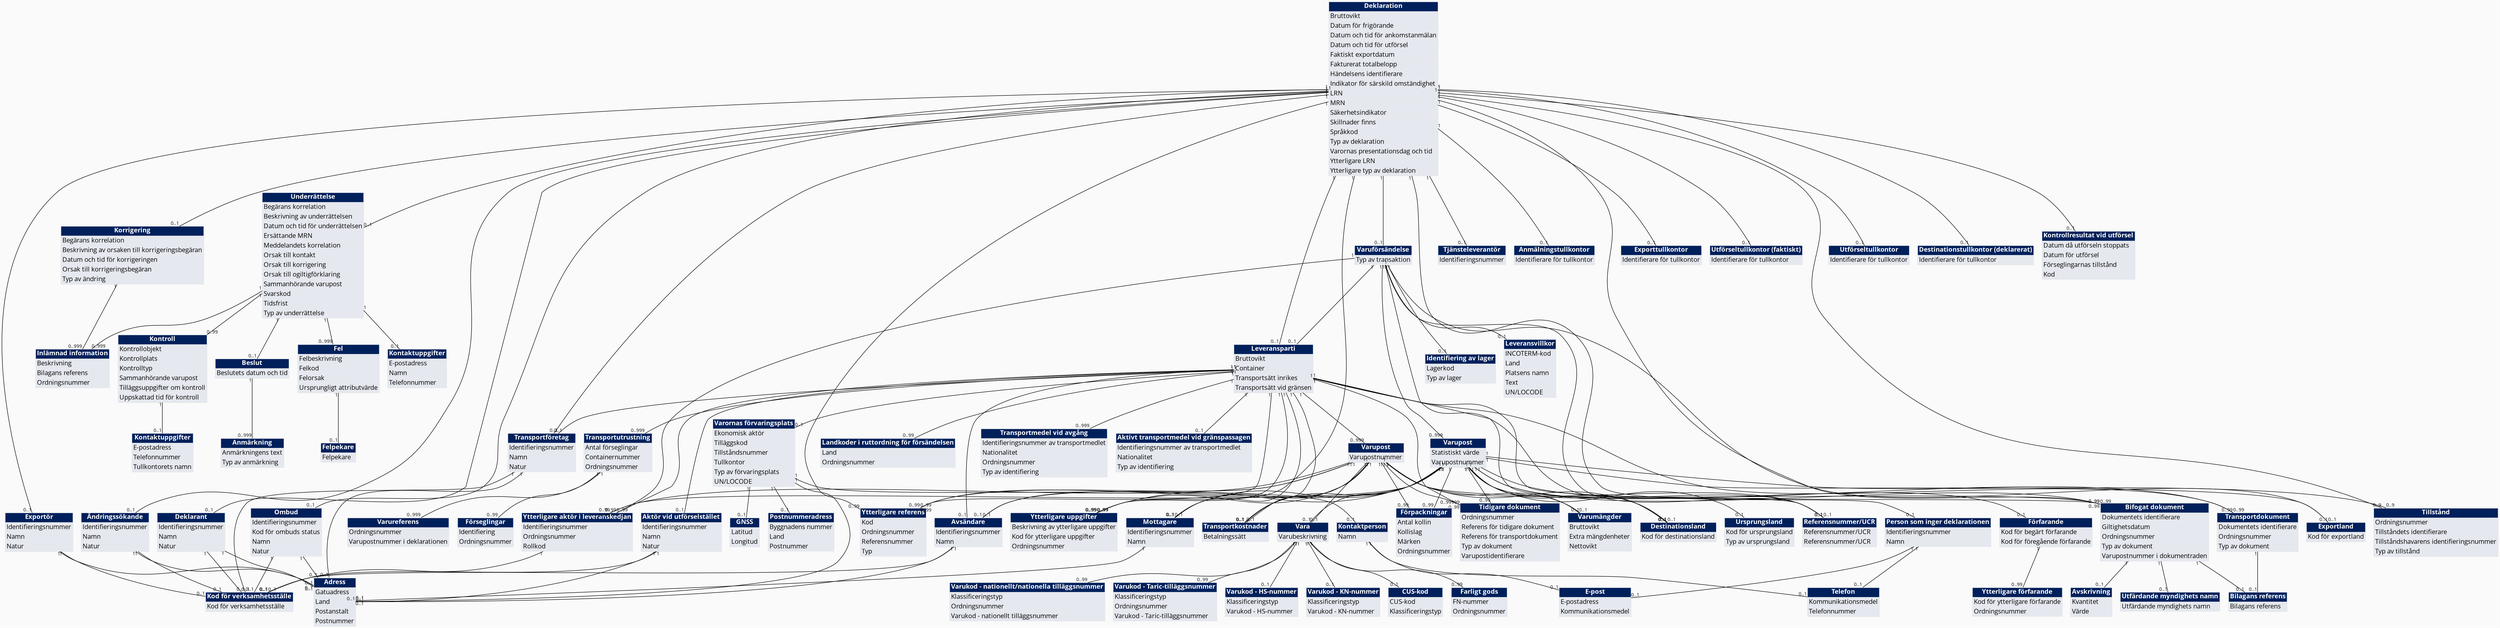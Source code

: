 Graph ClassDiagram {
bgcolor="#fafafa"
node [shape=plain, fontname="Open Sans"]
edge [fontname="Open Sans" width="2"]
"FIg-134" -- "FIg-029" [headlabel="0..1" taillabel="1" fontsize=10]
"FIg-014" -- "FIg-012" [headlabel="0..999" taillabel="1" fontsize=10]
"FIg-038" -- "FIg-083" [headlabel="0..1" taillabel="1" fontsize=10]
"FIg-038" -- "FIg-029" [headlabel="0..1" taillabel="1" fontsize=10]
"FIg-048" -- "FIg-083" [headlabel="0..1" taillabel="1" fontsize=10]
"FIg-048" -- "FIg-029" [headlabel="0..1" taillabel="1" fontsize=10]
"FIg-045" -- "FIg-087" [headlabel="0..1" taillabel="1" fontsize=10]
"FIg-045" -- "FIg-051" [headlabel="0..99" taillabel="1" fontsize=10]
"FIg-045" -- "FIg-088" [headlabel="0..99" taillabel="1" fontsize=10]
"FIg-045" -- "FIg-086" [headlabel="0..99" taillabel="1" fontsize=10]
"FIg-045" -- "FIg-081" [headlabel="0..1" taillabel="1" fontsize=10]
"FIg-045" -- "FIg-047" [headlabel="0..1" taillabel="1" fontsize=10]
"FIg-055" -- "FIg-083" [headlabel="0..1" taillabel="1" fontsize=10]
"FIg-075" -- "FIg-068" [headlabel="0..99" taillabel="1" fontsize=10]
"FIg-075" -- "FIg-111" [headlabel="0..99" taillabel="1" fontsize=10]
"FIg-075" -- "FIg-044" [headlabel="0..999" taillabel="1" fontsize=10]
"FIg-075" -- "FIg-049" [headlabel="0..999" taillabel="1" fontsize=10]
"FIg-075" -- "FIg-102" [headlabel="0..99" taillabel="1" fontsize=10]
"FIg-075" -- "FIg-136" [headlabel="0..99" taillabel="1" fontsize=10]
"FIg-075" -- "FIg-127" [headlabel="0..1" taillabel="1" fontsize=10]
"FIg-075" -- "FIg-055" [headlabel="0..1" taillabel="1" fontsize=10]
"FIg-075" -- "FIg-128" [headlabel="0..1" taillabel="1" fontsize=10]
"FIg-075" -- "FIg-095" [headlabel="0..1" taillabel="1" fontsize=10]
"FIg-075" -- "FIg-135" [headlabel="0..99999" taillabel="1" fontsize=10]
"FIg-075" -- "FIg-126" [headlabel="0..1" taillabel="1" fontsize=10]
"FIg-075" -- "FIg-048" [headlabel="0..1" taillabel="1" fontsize=10]
"FIg-075" -- "FIg-090" [headlabel="0..999" taillabel="1" fontsize=10]
"FIg-075" -- "FIg-134" [headlabel="0..99" taillabel="1" fontsize=10]
"FIg-075" -- "FIg-085" [headlabel="0..1" taillabel="1" fontsize=10]
"FIg-075" -- "FIg-129" [headlabel="0..1" taillabel="1" fontsize=10]
"FIg-075" -- "FIg-122" [headlabel="0..99" taillabel="1" fontsize=10]
"FIg-129" -- "FIg-083" [headlabel="0..1" taillabel="1" fontsize=10]
"FIg-129" -- "FIg-029" [headlabel="0..1" taillabel="1" fontsize=10]
"FIg-072" -- "FIg-043" [headlabel="0..1" taillabel="1" fontsize=10]
"FIg-072" -- "FIg-105" [headlabel="0..1" taillabel="1" fontsize=10]
"FIg-019" -- "FIg-016" [headlabel="0..1" taillabel="1" fontsize=10]
"FIg-015" -- "FIg-011" [headlabel="0..999" taillabel="1" fontsize=10]
"FIg-036" -- "FIg-083" [headlabel="0..1" taillabel="1" fontsize=10]
"FIg-036" -- "FIg-029" [headlabel="0..1" taillabel="1" fontsize=10]
"FIg-001" -- "FIg-119" [headlabel="0..1" taillabel="1" fontsize=10]
"FIg-001" -- "FIg-079" [headlabel="0..1" taillabel="1" fontsize=10]
"FIg-001" -- "FIg-116" [headlabel="0..1" taillabel="1" fontsize=10]
"FIg-001" -- "FIg-031" [headlabel="0..1" taillabel="1" fontsize=10]
"FIg-001" -- "FIg-026" [headlabel="0..1" taillabel="1" fontsize=10]
"FIg-001" -- "FIg-038" [headlabel="0..1" taillabel="1" fontsize=10]
"FIg-001" -- "FIg-075" [headlabel="0..1" taillabel="1" fontsize=10]
"FIg-001" -- "FIg-115" [headlabel="0..1" taillabel="1" fontsize=10]
"FIg-001" -- "FIg-033" [headlabel="0..1" taillabel="1" fontsize=10]
"FIg-001" -- "FIg-139" [headlabel="0..1" taillabel="1" fontsize=10]
"FIg-001" -- "FIg-111" [headlabel="0..99" taillabel="1" fontsize=10]
"FIg-001" -- "FIg-014" [headlabel="0..1" taillabel="1" fontsize=10]
"FIg-001" -- "FIg-032" [headlabel="0..9" taillabel="1" fontsize=10]
"FIg-001" -- "FIg-138" [headlabel="0..1" taillabel="1" fontsize=10]
"FIg-001" -- "FIg-048" [headlabel="0..1" taillabel="1" fontsize=10]
"FIg-001" -- "FIg-106" [headlabel="0..1" taillabel="1" fontsize=10]
"FIg-001" -- "FIg-036" [headlabel="0..1" taillabel="1" fontsize=10]
"FIg-001" -- "FIg-136" [headlabel="0..99" taillabel="1" fontsize=10]
"FIg-001" -- "FIg-028" [headlabel="0..1" taillabel="1" fontsize=10]
"FIg-001" -- "FIg-041" [headlabel="0..1" taillabel="1" fontsize=10]
"FIg-001" -- "FIg-102" [headlabel="0..99" taillabel="1" fontsize=10]
"FIg-017" -- "FIg-023" [headlabel="0..1" taillabel="1" fontsize=10]
"FIg-033" -- "FIg-083" [headlabel="0..1" taillabel="1" fontsize=10]
"FIg-033" -- "FIg-029" [headlabel="0..1" taillabel="1" fontsize=10]
"FIg-078" -- "FIg-052" [headlabel="0..99" taillabel="1" fontsize=10]
"FIg-090" -- "FIg-129" [headlabel="0..1" taillabel="1" fontsize=10]
"FIg-078" -- "FIg-100" [headlabel="0..1" taillabel="1" fontsize=10]
"FIg-090" -- "FIg-135" [headlabel="0..99" taillabel="1" fontsize=10]
"FIg-078" -- "FIg-045" [headlabel="0..1" taillabel="1" fontsize=10]
"FIg-078" -- "FIg-122" [headlabel="0..99" taillabel="1" fontsize=10]
"FIg-090" -- "FIg-052" [headlabel="0..99" taillabel="1" fontsize=10]
"FIg-078" -- "FIg-046" [headlabel="0..1" taillabel="1" fontsize=10]
"FIg-078" -- "FIg-136" [headlabel="0..99" taillabel="1" fontsize=10]
"FIg-090" -- "FIg-126" [headlabel="0..1" taillabel="1" fontsize=10]
"FIg-078" -- "FIg-095" [headlabel="0..1" taillabel="1" fontsize=10]
"FIg-078" -- "FIg-032" [headlabel="0..9" taillabel="1" fontsize=10]
"FIg-078" -- "FIg-135" [headlabel="0..99" taillabel="1" fontsize=10]
"FIg-090" -- "FIg-111" [headlabel="0..99" taillabel="1" fontsize=10]
"FIg-078" -- "FIg-092" [headlabel="0..1" taillabel="1" fontsize=10]
"FIg-090" -- "FIg-134" [headlabel="0..99" taillabel="1" fontsize=10]
"FIg-078" -- "FIg-113" [headlabel="0..1" taillabel="1" fontsize=10]
"FIg-090" -- "FIg-045" [headlabel="0..1" taillabel="1" fontsize=10]
"FIg-078" -- "FIg-134" [headlabel="0..99" taillabel="1" fontsize=10]
"FIg-090" -- "FIg-102" [headlabel="0..99" taillabel="1" fontsize=10]
"FIg-090" -- "FIg-092" [headlabel="0..1" taillabel="1" fontsize=10]
"FIg-078" -- "FIg-089" [headlabel="0..1" taillabel="1" fontsize=10]
"FIg-078" -- "FIg-111" [headlabel="0..99" taillabel="1" fontsize=10]
"FIg-078" -- "FIg-129" [headlabel="0..1" taillabel="1" fontsize=10]
"FIg-090" -- "FIg-095" [headlabel="0..1" taillabel="1" fontsize=10]
"FIg-078" -- "FIg-055" [headlabel="0..1" taillabel="1" fontsize=10]
"FIg-078" -- "FIg-102" [headlabel="0..99" taillabel="1" fontsize=10]
"FIg-090" -- "FIg-136" [headlabel="0..99" taillabel="1" fontsize=10]
"FIg-078" -- "FIg-126" [headlabel="0..1" taillabel="1" fontsize=10]
"FIg-090" -- "FIg-055" [headlabel="0..1" taillabel="1" fontsize=10]
"FIg-090" -- "FIg-089" [headlabel="0..1" taillabel="1" fontsize=10]
"FIg-119" -- "FIg-134" [headlabel="0..99" taillabel="1" fontsize=10]
"FIg-119" -- "FIg-132" [headlabel="0..1" taillabel="1" fontsize=10]
"FIg-119" -- "FIg-126" [headlabel="0..1" taillabel="1" fontsize=10]
"FIg-119" -- "FIg-078" [headlabel="0..999" taillabel="1" fontsize=10]
"FIg-119" -- "FIg-092" [headlabel="0..1" taillabel="1" fontsize=10]
"FIg-119" -- "FIg-075" [headlabel="0..1" taillabel="1" fontsize=10]
"FIg-119" -- "FIg-077" [headlabel="0..1" taillabel="1" fontsize=10]
"FIg-119" -- "FIg-046" [headlabel="0..1" taillabel="1" fontsize=10]
"FIg-127" -- "FIg-069" [headlabel="0..1" taillabel="1" fontsize=10]
"FIg-127" -- "FIg-072" [headlabel="0..1" taillabel="1" fontsize=10]
"FIg-127" -- "FIg-083" [headlabel="0..1" taillabel="1" fontsize=10]
"FIg-127" -- "FIg-131" [headlabel="0..1" taillabel="1" fontsize=10]
"FIg-028" -- "FIg-015" [headlabel="0..1" taillabel="1" fontsize=10]
"FIg-028" -- "FIg-012" [headlabel="0..999" taillabel="1" fontsize=10]
"FIg-028" -- "FIg-019" [headlabel="0..99" taillabel="1" fontsize=10]
"FIg-028" -- "FIg-009" [headlabel="0..1" taillabel="1" fontsize=10]
"FIg-028" -- "FIg-017" [headlabel="0..999" taillabel="1" fontsize=10]
"FIg-113" -- "FIg-097" [headlabel="0..99" taillabel="1" fontsize=10]
"FIg-026" -- "FIg-029" [headlabel="0..1" taillabel="1" fontsize=10]
"FIg-026" -- "FIg-083" [headlabel="0..1" taillabel="1" fontsize=10]
"FIg-031" -- "FIg-043" [headlabel="0..1" taillabel="1" fontsize=10]
"FIg-031" -- "FIg-105" [headlabel="0..1" taillabel="1" fontsize=10]
"FIg-136" -- "FIg-108" [headlabel="0..1" taillabel="1" fontsize=10]
"FIg-136" -- "FIg-042" [headlabel="0..1" taillabel="1" fontsize=10]
"FIg-136" -- "FIg-137" [headlabel="0..1" taillabel="1" fontsize=10]
"FIg-128" -- "FIg-083" [headlabel="0..1" taillabel="1" fontsize=10]
"FIg-128" -- "FIg-029" [headlabel="0..1" taillabel="1" fontsize=10]
"FIg-122" -- "FIg-042" [headlabel="0..1" taillabel="1" fontsize=10]
"FIg-044" -- "FIg-070" [headlabel="0..999" taillabel="1" fontsize=10]
"FIg-044" -- "FIg-112" [headlabel="0..99" taillabel="1" fontsize=10]
"FIg-083" [label=<<table border="0" cellspacing="0" cellborder="1" color="#E3E5E9"><tr><td bgcolor="#00205B"><font color="white"><b>Adress</b></font></td></tr><tr><td bgcolor="#e5e8ee" align="left" sides="LR">Gatuadress</td></tr><tr><td bgcolor="#e5e8ee" align="left" sides="LR">Land</td></tr><tr><td bgcolor="#e5e8ee" align="left" sides="LR">Postanstalt</td></tr><tr><td bgcolor="#e5e8ee" align="left" sides="LRB">Postnummer</td></tr></table>>]
"FIg-085" [label=<<table border="0" cellspacing="0" cellborder="1" color="#E3E5E9"><tr><td bgcolor="#00205B"><font color="white"><b>Aktivt transportmedel vid gränspassagen</b></font></td></tr><tr><td bgcolor="#e5e8ee" align="left" sides="LR">Identifieringsnummer av transportmedlet</td></tr><tr><td bgcolor="#e5e8ee" align="left" sides="LR">Nationalitet</td></tr><tr><td bgcolor="#e5e8ee" align="left" sides="LRB">Typ av identifiering</td></tr></table>>]
"FIg-128" [label=<<table border="0" cellspacing="0" cellborder="1" color="#E3E5E9"><tr><td bgcolor="#00205B"><font color="white"><b>Aktör vid utförselstället</b></font></td></tr><tr><td bgcolor="#e5e8ee" align="left" sides="LR">Identifieringsnummer</td></tr><tr><td bgcolor="#e5e8ee" align="left" sides="LR">Namn</td></tr><tr><td bgcolor="#e5e8ee" align="left" sides="LRB">Natur</td></tr></table>>]
"FIg-038" [label=<<table border="0" cellspacing="0" cellborder="1" color="#E3E5E9"><tr><td bgcolor="#00205B"><font color="white"><b>Ändringssökande</b></font></td></tr><tr><td bgcolor="#e5e8ee" align="left" sides="LR">Identifieringsnummer</td></tr><tr><td bgcolor="#e5e8ee" align="left" sides="LR">Namn</td></tr><tr><td bgcolor="#e5e8ee" align="left" sides="LRB">Natur</td></tr></table>>]
"FIg-116" [label=<<table border="0" cellspacing="0" cellborder="1" color="#E3E5E9"><tr><td bgcolor="#00205B"><font color="white"><b>Anmälningstullkontor</b></font></td></tr><tr><td bgcolor="#e5e8ee" align="left" sides="LRB">Identifierare för tullkontor</td></tr></table>>]
"FIg-011" [label=<<table border="0" cellspacing="0" cellborder="1" color="#E3E5E9"><tr><td bgcolor="#00205B"><font color="white"><b>Anmärkning</b></font></td></tr><tr><td bgcolor="#e5e8ee" align="left" sides="LR">Anmärkningens text</td></tr><tr><td bgcolor="#e5e8ee" align="left" sides="LRB">Typ av anmärkning</td></tr></table>>]
"FIg-129" [label=<<table border="0" cellspacing="0" cellborder="1" color="#E3E5E9"><tr><td bgcolor="#00205B"><font color="white"><b>Avsändare</b></font></td></tr><tr><td bgcolor="#e5e8ee" align="left" sides="LR">Identifieringsnummer</td></tr><tr><td bgcolor="#e5e8ee" align="left" sides="LRB">Namn</td></tr></table>>]
"FIg-108" [label=<<table border="0" cellspacing="0" cellborder="1" color="#E3E5E9"><tr><td bgcolor="#00205B"><font color="white"><b>Avskrivning</b></font></td></tr><tr><td bgcolor="#e5e8ee" align="left" sides="LR">Kvantitet</td></tr><tr><td bgcolor="#e5e8ee" align="left" sides="LRB">Värde</td></tr></table>>]
"FIg-015" [label=<<table border="0" cellspacing="0" cellborder="1" color="#E3E5E9"><tr><td bgcolor="#00205B"><font color="white"><b>Beslut</b></font></td></tr><tr><td bgcolor="#e5e8ee" align="left" sides="LRB">Beslutets datum och tid</td></tr></table>>]
"FIg-136" [label=<<table border="0" cellspacing="0" cellborder="1" color="#E3E5E9"><tr><td bgcolor="#00205B"><font color="white"><b>Bifogat dokument</b></font></td></tr><tr><td bgcolor="#e5e8ee" align="left" sides="LR">Dokumentets identifierare</td></tr><tr><td bgcolor="#e5e8ee" align="left" sides="LR">Giltighetsdatum</td></tr><tr><td bgcolor="#e5e8ee" align="left" sides="LR">Ordningsnummer</td></tr><tr><td bgcolor="#e5e8ee" align="left" sides="LR">Typ av dokument</td></tr><tr><td bgcolor="#e5e8ee" align="left" sides="LRB">Varupostnummer i dokumentraden</td></tr></table>>]
"FIg-042" [label=<<table border="0" cellspacing="0" cellborder="1" color="#E3E5E9"><tr><td bgcolor="#00205B"><font color="white"><b>Bilagans referens</b></font></td></tr><tr><td bgcolor="#e5e8ee" align="left" sides="LRB">Bilagans referens</td></tr></table>>]
"FIg-087" [label=<<table border="0" cellspacing="0" cellborder="1" color="#E3E5E9"><tr><td bgcolor="#00205B"><font color="white"><b>CUS-kod</b></font></td></tr><tr><td bgcolor="#e5e8ee" align="left" sides="LR">CUS-kod</td></tr><tr><td bgcolor="#e5e8ee" align="left" sides="LRB">Klassificeringstyp</td></tr></table>>]
"FIg-036" [label=<<table border="0" cellspacing="0" cellborder="1" color="#E3E5E9"><tr><td bgcolor="#00205B"><font color="white"><b>Deklarant</b></font></td></tr><tr><td bgcolor="#e5e8ee" align="left" sides="LR">Identifieringsnummer</td></tr><tr><td bgcolor="#e5e8ee" align="left" sides="LR">Namn</td></tr><tr><td bgcolor="#e5e8ee" align="left" sides="LRB">Natur</td></tr></table>>]
"FIg-001" [label=<<table border="0" cellspacing="0" cellborder="1" color="#E3E5E9"><tr><td bgcolor="#00205B"><font color="white"><b>Deklaration</b></font></td></tr><tr><td bgcolor="#e5e8ee" align="left" sides="LR">Bruttovikt</td></tr><tr><td bgcolor="#e5e8ee" align="left" sides="LR">Datum för frigörande</td></tr><tr><td bgcolor="#e5e8ee" align="left" sides="LR">Datum och tid för ankomstanmälan</td></tr><tr><td bgcolor="#e5e8ee" align="left" sides="LR">Datum och tid för utförsel</td></tr><tr><td bgcolor="#e5e8ee" align="left" sides="LR">Faktiskt exportdatum</td></tr><tr><td bgcolor="#e5e8ee" align="left" sides="LR">Fakturerat totalbelopp</td></tr><tr><td bgcolor="#e5e8ee" align="left" sides="LR">Händelsens identifierare</td></tr><tr><td bgcolor="#e5e8ee" align="left" sides="LR">Indikator för särskild omständighet</td></tr><tr><td bgcolor="#e5e8ee" align="left" sides="LR">LRN</td></tr><tr><td bgcolor="#e5e8ee" align="left" sides="LR">MRN</td></tr><tr><td bgcolor="#e5e8ee" align="left" sides="LR">Säkerhetsindikator</td></tr><tr><td bgcolor="#e5e8ee" align="left" sides="LR">Skillnader finns</td></tr><tr><td bgcolor="#e5e8ee" align="left" sides="LR">Språkkod</td></tr><tr><td bgcolor="#e5e8ee" align="left" sides="LR">Typ av deklaration</td></tr><tr><td bgcolor="#e5e8ee" align="left" sides="LR">Varornas presentationsdag och tid</td></tr><tr><td bgcolor="#e5e8ee" align="left" sides="LR">Ytterligare LRN</td></tr><tr><td bgcolor="#e5e8ee" align="left" sides="LRB">Ytterligare typ av deklaration</td></tr></table>>]
"FIg-092" [label=<<table border="0" cellspacing="0" cellborder="1" color="#E3E5E9"><tr><td bgcolor="#00205B"><font color="white"><b>Destinationsland</b></font></td></tr><tr><td bgcolor="#e5e8ee" align="left" sides="LRB">Kod för destinationsland</td></tr></table>>]
"FIg-106" [label=<<table border="0" cellspacing="0" cellborder="1" color="#E3E5E9"><tr><td bgcolor="#00205B"><font color="white"><b>Destinationstullkontor (deklarerat)</b></font></td></tr><tr><td bgcolor="#e5e8ee" align="left" sides="LRB">Identifierare för tullkontor</td></tr></table>>]
"FIg-105" [label=<<table border="0" cellspacing="0" cellborder="1" color="#E3E5E9"><tr><td bgcolor="#00205B"><font color="white"><b>E-post</b></font></td></tr><tr><td bgcolor="#e5e8ee" align="left" sides="LR">E-postadress</td></tr><tr><td bgcolor="#e5e8ee" align="left" sides="LRB">Kommunikationsmedel</td></tr></table>>]
"FIg-046" [label=<<table border="0" cellspacing="0" cellborder="1" color="#E3E5E9"><tr><td bgcolor="#00205B"><font color="white"><b>Exportland</b></font></td></tr><tr><td bgcolor="#e5e8ee" align="left" sides="LRB">Kod för exportland</td></tr></table>>]
"FIg-033" [label=<<table border="0" cellspacing="0" cellborder="1" color="#E3E5E9"><tr><td bgcolor="#00205B"><font color="white"><b>Exportör</b></font></td></tr><tr><td bgcolor="#e5e8ee" align="left" sides="LR">Identifieringsnummer</td></tr><tr><td bgcolor="#e5e8ee" align="left" sides="LR">Namn</td></tr><tr><td bgcolor="#e5e8ee" align="left" sides="LRB">Natur</td></tr></table>>]
"FIg-115" [label=<<table border="0" cellspacing="0" cellborder="1" color="#E3E5E9"><tr><td bgcolor="#00205B"><font color="white"><b>Exporttullkontor</b></font></td></tr><tr><td bgcolor="#e5e8ee" align="left" sides="LRB">Identifierare för tullkontor</td></tr></table>>]
"FIg-051" [label=<<table border="0" cellspacing="0" cellborder="1" color="#E3E5E9"><tr><td bgcolor="#00205B"><font color="white"><b>Farligt gods</b></font></td></tr><tr><td bgcolor="#e5e8ee" align="left" sides="LR">FN-nummer</td></tr><tr><td bgcolor="#e5e8ee" align="left" sides="LRB">Ordningsnummer</td></tr></table>>]
"FIg-017" [label=<<table border="0" cellspacing="0" cellborder="1" color="#E3E5E9"><tr><td bgcolor="#00205B"><font color="white"><b>Fel</b></font></td></tr><tr><td bgcolor="#e5e8ee" align="left" sides="LR">Felbeskrivning</td></tr><tr><td bgcolor="#e5e8ee" align="left" sides="LR">Felkod</td></tr><tr><td bgcolor="#e5e8ee" align="left" sides="LR">Felorsak</td></tr><tr><td bgcolor="#e5e8ee" align="left" sides="LRB">Ursprungligt attributvärde</td></tr></table>>]
"FIg-023" [label=<<table border="0" cellspacing="0" cellborder="1" color="#E3E5E9"><tr><td bgcolor="#00205B"><font color="white"><b>Felpekare</b></font></td></tr><tr><td bgcolor="#e5e8ee" align="left" sides="LR">Felpekare</td></tr></table>>]
"FIg-113" [label=<<table border="0" cellspacing="0" cellborder="1" color="#E3E5E9"><tr><td bgcolor="#00205B"><font color="white"><b>Förfarande</b></font></td></tr><tr><td bgcolor="#e5e8ee" align="left" sides="LR">Kod för begärt förfarande</td></tr><tr><td bgcolor="#e5e8ee" align="left" sides="LRB">Kod för föregående förfarande</td></tr></table>>]
"FIg-052" [label=<<table border="0" cellspacing="0" cellborder="1" color="#E3E5E9"><tr><td bgcolor="#00205B"><font color="white"><b>Förpackningar</b></font></td></tr><tr><td bgcolor="#e5e8ee" align="left" sides="LR">Antal kollin</td></tr><tr><td bgcolor="#e5e8ee" align="left" sides="LR">Kollislag</td></tr><tr><td bgcolor="#e5e8ee" align="left" sides="LR">Märken</td></tr><tr><td bgcolor="#e5e8ee" align="left" sides="LRB">Ordningsnummer</td></tr></table>>]
"FIg-112" [label=<<table border="0" cellspacing="0" cellborder="1" color="#E3E5E9"><tr><td bgcolor="#00205B"><font color="white"><b>Förseglingar</b></font></td></tr><tr><td bgcolor="#e5e8ee" align="left" sides="LR">Identifiering</td></tr><tr><td bgcolor="#e5e8ee" align="left" sides="LRB">Ordningsnummer</td></tr></table>>]
"FIg-069" [label=<<table border="0" cellspacing="0" cellborder="1" color="#E3E5E9"><tr><td bgcolor="#00205B"><font color="white"><b>GNSS</b></font></td></tr><tr><td bgcolor="#e5e8ee" align="left" sides="LR">Latitud</td></tr><tr><td bgcolor="#e5e8ee" align="left" sides="LRB">Longitud</td></tr></table>>]
"FIg-132" [label=<<table border="0" cellspacing="0" cellborder="1" color="#E3E5E9"><tr><td bgcolor="#00205B"><font color="white"><b>Identifiering av lager</b></font></td></tr><tr><td bgcolor="#e5e8ee" align="left" sides="LR">Lagerkod</td></tr><tr><td bgcolor="#e5e8ee" align="left" sides="LRB">Typ av lager</td></tr></table>>]
"FIg-012" [label=<<table border="0" cellspacing="0" cellborder="1" color="#E3E5E9"><tr><td bgcolor="#00205B"><font color="white"><b>Inlämnad information</b></font></td></tr><tr><td bgcolor="#e5e8ee" align="left" sides="LR">Beskrivning</td></tr><tr><td bgcolor="#e5e8ee" align="left" sides="LR">Bilagans referens</td></tr><tr><td bgcolor="#e5e8ee" align="left" sides="LRB">Ordningsnummer</td></tr></table>>]
"FIg-029" [label=<<table border="0" cellspacing="0" cellborder="1" color="#E3E5E9"><tr><td bgcolor="#00205B"><font color="white"><b>Kod för verksamhetsställe</b></font></td></tr><tr><td bgcolor="#e5e8ee" align="left" sides="LRB">Kod för verksamhetsställe</td></tr></table>>]
"FIg-072" [label=<<table border="0" cellspacing="0" cellborder="1" color="#E3E5E9"><tr><td bgcolor="#00205B"><font color="white"><b>Kontaktperson</b></font></td></tr><tr><td bgcolor="#e5e8ee" align="left" sides="LRB">Namn</td></tr></table>>]
"FIg-009" [label=<<table border="0" cellspacing="0" cellborder="1" color="#E3E5E9"><tr><td bgcolor="#00205B"><font color="white"><b>Kontaktuppgifter</b></font></td></tr><tr><td bgcolor="#e5e8ee" align="left" sides="LR">E-postadress</td></tr><tr><td bgcolor="#e5e8ee" align="left" sides="LR">Namn</td></tr><tr><td bgcolor="#e5e8ee" align="left" sides="LRB">Telefonnummer</td></tr></table>>]
"FIg-016" [label=<<table border="0" cellspacing="0" cellborder="1" color="#E3E5E9"><tr><td bgcolor="#00205B"><font color="white"><b>Kontaktuppgifter</b></font></td></tr><tr><td bgcolor="#e5e8ee" align="left" sides="LR">E-postadress</td></tr><tr><td bgcolor="#e5e8ee" align="left" sides="LR">Telefonnummer</td></tr><tr><td bgcolor="#e5e8ee" align="left" sides="LRB">Tullkontorets namn</td></tr></table>>]
"FIg-019" [label=<<table border="0" cellspacing="0" cellborder="1" color="#E3E5E9"><tr><td bgcolor="#00205B"><font color="white"><b>Kontroll</b></font></td></tr><tr><td bgcolor="#e5e8ee" align="left" sides="LR">Kontrollobjekt</td></tr><tr><td bgcolor="#e5e8ee" align="left" sides="LR">Kontrollplats</td></tr><tr><td bgcolor="#e5e8ee" align="left" sides="LR">Kontrolltyp</td></tr><tr><td bgcolor="#e5e8ee" align="left" sides="LR">Sammanhörande varupost</td></tr><tr><td bgcolor="#e5e8ee" align="left" sides="LR">Tilläggsuppgifter om kontroll</td></tr><tr><td bgcolor="#e5e8ee" align="left" sides="LRB">Uppskattad tid för kontroll</td></tr></table>>]
"FIg-041" [label=<<table border="0" cellspacing="0" cellborder="1" color="#E3E5E9"><tr><td bgcolor="#00205B"><font color="white"><b>Kontrollresultat vid utförsel</b></font></td></tr><tr><td bgcolor="#e5e8ee" align="left" sides="LR">Datum då utförseln stoppats</td></tr><tr><td bgcolor="#e5e8ee" align="left" sides="LR">Datum för utförsel</td></tr><tr><td bgcolor="#e5e8ee" align="left" sides="LR">Förseglingarnas tillstånd</td></tr><tr><td bgcolor="#e5e8ee" align="left" sides="LR">Kod</td></tr></table>>]
"FIg-014" [label=<<table border="0" cellspacing="0" cellborder="1" color="#E3E5E9"><tr><td bgcolor="#00205B"><font color="white"><b>Korrigering</b></font></td></tr><tr><td bgcolor="#e5e8ee" align="left" sides="LR">Begärans korrelation</td></tr><tr><td bgcolor="#e5e8ee" align="left" sides="LR">Beskrivning av orsaken till korrigeringsbegäran</td></tr><tr><td bgcolor="#e5e8ee" align="left" sides="LR">Datum och tid för korrigeringen</td></tr><tr><td bgcolor="#e5e8ee" align="left" sides="LR">Orsak till korrigeringsbegäran</td></tr><tr><td bgcolor="#e5e8ee" align="left" sides="LRB">Typ av ändring</td></tr></table>>]
"FIg-068" [label=<<table border="0" cellspacing="0" cellborder="1" color="#E3E5E9"><tr><td bgcolor="#00205B"><font color="white"><b>Landkoder i ruttordning för försändelsen</b></font></td></tr><tr><td bgcolor="#e5e8ee" align="left" sides="LR">Land</td></tr><tr><td bgcolor="#e5e8ee" align="left" sides="LRB">Ordningsnummer</td></tr></table>>]
"FIg-075" [label=<<table border="0" cellspacing="0" cellborder="1" color="#E3E5E9"><tr><td bgcolor="#00205B"><font color="white"><b>Leveransparti</b></font></td></tr><tr><td bgcolor="#e5e8ee" align="left" sides="LR">Bruttovikt</td></tr><tr><td bgcolor="#e5e8ee" align="left" sides="LR">Container</td></tr><tr><td bgcolor="#e5e8ee" align="left" sides="LR">Transportsätt inrikes</td></tr><tr><td bgcolor="#e5e8ee" align="left" sides="LRB">Transportsätt vid gränsen</td></tr></table>>]
"FIg-077" [label=<<table border="0" cellspacing="0" cellborder="1" color="#E3E5E9"><tr><td bgcolor="#00205B"><font color="white"><b>Leveransvillkor</b></font></td></tr><tr><td bgcolor="#e5e8ee" align="left" sides="LR">INCOTERM-kod</td></tr><tr><td bgcolor="#e5e8ee" align="left" sides="LR">Land</td></tr><tr><td bgcolor="#e5e8ee" align="left" sides="LR">Platsens namn</td></tr><tr><td bgcolor="#e5e8ee" align="left" sides="LR">Text</td></tr><tr><td bgcolor="#e5e8ee" align="left" sides="LRB">UN/LOCODE</td></tr></table>>]
"FIg-055" [label=<<table border="0" cellspacing="0" cellborder="1" color="#E3E5E9"><tr><td bgcolor="#00205B"><font color="white"><b>Mottagare</b></font></td></tr><tr><td bgcolor="#e5e8ee" align="left" sides="LR">Identifieringsnummer</td></tr><tr><td bgcolor="#e5e8ee" align="left" sides="LRB">Namn</td></tr></table>>]
"FIg-026" [label=<<table border="0" cellspacing="0" cellborder="1" color="#E3E5E9"><tr><td bgcolor="#00205B"><font color="white"><b>Ombud</b></font></td></tr><tr><td bgcolor="#e5e8ee" align="left" sides="LR">Identifieringsnummer</td></tr><tr><td bgcolor="#e5e8ee" align="left" sides="LR">Kod för ombuds status</td></tr><tr><td bgcolor="#e5e8ee" align="left" sides="LR">Namn</td></tr><tr><td bgcolor="#e5e8ee" align="left" sides="LR">Natur</td></tr></table>>]
"FIg-031" [label=<<table border="0" cellspacing="0" cellborder="1" color="#E3E5E9"><tr><td bgcolor="#00205B"><font color="white"><b>Person som inger deklarationen</b></font></td></tr><tr><td bgcolor="#e5e8ee" align="left" sides="LR">Identifieringsnummer</td></tr><tr><td bgcolor="#e5e8ee" align="left" sides="LR">Namn</td></tr></table>>]
"FIg-131" [label=<<table border="0" cellspacing="0" cellborder="1" color="#E3E5E9"><tr><td bgcolor="#00205B"><font color="white"><b>Postnummeradress</b></font></td></tr><tr><td bgcolor="#e5e8ee" align="left" sides="LR">Byggnadens nummer</td></tr><tr><td bgcolor="#e5e8ee" align="left" sides="LR">Land</td></tr><tr><td bgcolor="#e5e8ee" align="left" sides="LR">Postnummer</td></tr></table>>]
"FIg-126" [label=<<table border="0" cellspacing="0" cellborder="1" color="#E3E5E9"><tr><td bgcolor="#00205B"><font color="white"><b>Referensnummer/UCR</b></font></td></tr><tr><td bgcolor="#e5e8ee" align="left" sides="LR">Referensnummer/UCR</td></tr><tr><td bgcolor="#e5e8ee" align="left" sides="LRB">Referensnummer/UCR</td></tr></table>>]
"FIg-043" [label=<<table border="0" cellspacing="0" cellborder="1" color="#E3E5E9"><tr><td bgcolor="#00205B"><font color="white"><b>Telefon</b></font></td></tr><tr><td bgcolor="#e5e8ee" align="left" sides="LR">Kommunikationsmedel</td></tr><tr><td bgcolor="#e5e8ee" align="left" sides="LRB">Telefonnummer</td></tr></table>>]
"FIg-135" [label=<<table border="0" cellspacing="0" cellborder="1" color="#E3E5E9"><tr><td bgcolor="#00205B"><font color="white"><b>Tidigare dokument</b></font></td></tr><tr><td bgcolor="#e5e8ee" align="left" sides="LR">Ordningsnummer</td></tr><tr><td bgcolor="#e5e8ee" align="left" sides="LR">Referens för tidigare dokument</td></tr><tr><td bgcolor="#e5e8ee" align="left" sides="LR">Referens för transportdokument</td></tr><tr><td bgcolor="#e5e8ee" align="left" sides="LR">Typ av dokument</td></tr><tr><td bgcolor="#e5e8ee" align="left" sides="LRB">Varupostidentifierare</td></tr></table>>]
"FIg-032" [label=<<table border="0" cellspacing="0" cellborder="1" color="#E3E5E9"><tr><td bgcolor="#00205B"><font color="white"><b>Tillstånd</b></font></td></tr><tr><td bgcolor="#e5e8ee" align="left" sides="LR">Ordningsnummer</td></tr><tr><td bgcolor="#e5e8ee" align="left" sides="LR">Tillståndets identifierare</td></tr><tr><td bgcolor="#e5e8ee" align="left" sides="LR">Tillståndshavarens identifieringsnummer</td></tr><tr><td bgcolor="#e5e8ee" align="left" sides="LRB">Typ av tillstånd</td></tr></table>>]
"FIg-079" [label=<<table border="0" cellspacing="0" cellborder="1" color="#E3E5E9"><tr><td bgcolor="#00205B"><font color="white"><b>Tjänsteleverantör</b></font></td></tr><tr><td bgcolor="#e5e8ee" align="left" sides="LR">Identifieringsnummer</td></tr></table>>]
"FIg-122" [label=<<table border="0" cellspacing="0" cellborder="1" color="#E3E5E9"><tr><td bgcolor="#00205B"><font color="white"><b>Transportdokument</b></font></td></tr><tr><td bgcolor="#e5e8ee" align="left" sides="LR">Dokumentets identifierare</td></tr><tr><td bgcolor="#e5e8ee" align="left" sides="LR">Ordningsnummer</td></tr><tr><td bgcolor="#e5e8ee" align="left" sides="LRB">Typ av dokument</td></tr></table>>]
"FIg-048" [label=<<table border="0" cellspacing="0" cellborder="1" color="#E3E5E9"><tr><td bgcolor="#00205B"><font color="white"><b>Transportföretag</b></font></td></tr><tr><td bgcolor="#e5e8ee" align="left" sides="LR">Identifieringsnummer</td></tr><tr><td bgcolor="#e5e8ee" align="left" sides="LR">Namn</td></tr><tr><td bgcolor="#e5e8ee" align="left" sides="LR">Natur</td></tr></table>>]
"FIg-095" [label=<<table border="0" cellspacing="0" cellborder="1" color="#E3E5E9"><tr><td bgcolor="#00205B"><font color="white"><b>Transportkostnader</b></font></td></tr><tr><td bgcolor="#e5e8ee" align="left" sides="LR">Betalningssätt</td></tr></table>>]
"FIg-049" [label=<<table border="0" cellspacing="0" cellborder="1" color="#E3E5E9"><tr><td bgcolor="#00205B"><font color="white"><b>Transportmedel vid avgång</b></font></td></tr><tr><td bgcolor="#e5e8ee" align="left" sides="LR">Identifieringsnummer av transportmedlet</td></tr><tr><td bgcolor="#e5e8ee" align="left" sides="LR">Nationalitet</td></tr><tr><td bgcolor="#e5e8ee" align="left" sides="LR">Ordningsnummer</td></tr><tr><td bgcolor="#e5e8ee" align="left" sides="LRB">Typ av identifiering</td></tr></table>>]
"FIg-044" [label=<<table border="0" cellspacing="0" cellborder="1" color="#E3E5E9"><tr><td bgcolor="#00205B"><font color="white"><b>Transportutrustning</b></font></td></tr><tr><td bgcolor="#e5e8ee" align="left" sides="LR">Antal förseglingar</td></tr><tr><td bgcolor="#e5e8ee" align="left" sides="LR">Containernummer</td></tr><tr><td bgcolor="#e5e8ee" align="left" sides="LR">Ordningsnummer</td></tr></table>>]
"FIg-028" [label=<<table border="0" cellspacing="0" cellborder="1" color="#E3E5E9"><tr><td bgcolor="#00205B"><font color="white"><b>Underrättelse</b></font></td></tr><tr><td bgcolor="#e5e8ee" align="left" sides="LR">Begärans korrelation</td></tr><tr><td bgcolor="#e5e8ee" align="left" sides="LR">Beskrivning av underrättelsen</td></tr><tr><td bgcolor="#e5e8ee" align="left" sides="LR">Datum och tid för underrättelsen</td></tr><tr><td bgcolor="#e5e8ee" align="left" sides="LR">Ersättande MRN</td></tr><tr><td bgcolor="#e5e8ee" align="left" sides="LR">Meddelandets korrelation</td></tr><tr><td bgcolor="#e5e8ee" align="left" sides="LR">Orsak till kontakt</td></tr><tr><td bgcolor="#e5e8ee" align="left" sides="LR">Orsak till korrigering</td></tr><tr><td bgcolor="#e5e8ee" align="left" sides="LR">Orsak till ogiltigförklaring</td></tr><tr><td bgcolor="#e5e8ee" align="left" sides="LR">Sammanhörande varupost</td></tr><tr><td bgcolor="#e5e8ee" align="left" sides="LR">Svarskod</td></tr><tr><td bgcolor="#e5e8ee" align="left" sides="LR">Tidsfrist</td></tr><tr><td bgcolor="#e5e8ee" align="left" sides="LR">Typ av underrättelse</td></tr></table>>]
"FIg-100" [label=<<table border="0" cellspacing="0" cellborder="1" color="#E3E5E9"><tr><td bgcolor="#00205B"><font color="white"><b>Ursprungsland</b></font></td></tr><tr><td bgcolor="#e5e8ee" align="left" sides="LR">Kod för ursprungsland</td></tr><tr><td bgcolor="#e5e8ee" align="left" sides="LR">Typ av ursprungsland</td></tr></table>>]
"FIg-137" [label=<<table border="0" cellspacing="0" cellborder="1" color="#E3E5E9"><tr><td bgcolor="#00205B"><font color="white"><b>Utfärdande myndighets namn</b></font></td></tr><tr><td bgcolor="#e5e8ee" align="left" sides="LR">Utfärdande myndighets namn</td></tr></table>>]
"FIg-138" [label=<<table border="0" cellspacing="0" cellborder="1" color="#E3E5E9"><tr><td bgcolor="#00205B"><font color="white"><b>Utförseltullkontor</b></font></td></tr><tr><td bgcolor="#e5e8ee" align="left" sides="LR">Identifierare för tullkontor</td></tr></table>>]
"FIg-139" [label=<<table border="0" cellspacing="0" cellborder="1" color="#E3E5E9"><tr><td bgcolor="#00205B"><font color="white"><b>Utförseltullkontor (faktiskt)</b></font></td></tr><tr><td bgcolor="#e5e8ee" align="left" sides="LR">Identifierare för tullkontor</td></tr></table>>]
"FIg-045" [label=<<table border="0" cellspacing="0" cellborder="1" color="#E3E5E9"><tr><td bgcolor="#00205B"><font color="white"><b>Vara</b></font></td></tr><tr><td bgcolor="#e5e8ee" align="left" sides="LRB">Varubeskrivning</td></tr></table>>]
"FIg-127" [label=<<table border="0" cellspacing="0" cellborder="1" color="#E3E5E9"><tr><td bgcolor="#00205B"><font color="white"><b>Varornas förvaringsplats</b></font></td></tr><tr><td bgcolor="#e5e8ee" align="left" sides="LR">Ekonomisk aktör</td></tr><tr><td bgcolor="#e5e8ee" align="left" sides="LR">Tilläggskod</td></tr><tr><td bgcolor="#e5e8ee" align="left" sides="LR">Tillståndsnummer</td></tr><tr><td bgcolor="#e5e8ee" align="left" sides="LR">Tullkontor</td></tr><tr><td bgcolor="#e5e8ee" align="left" sides="LR">Typ av förvaringsplats</td></tr><tr><td bgcolor="#e5e8ee" align="left" sides="LR">UN/LOCODE</td></tr></table>>]
"FIg-119" [label=<<table border="0" cellspacing="0" cellborder="1" color="#E3E5E9"><tr><td bgcolor="#00205B"><font color="white"><b>Varuförsändelse</b></font></td></tr><tr><td bgcolor="#e5e8ee" align="left" sides="LR">Typ av transaktion</td></tr></table>>]
"FIg-081" [label=<<table border="0" cellspacing="0" cellborder="1" color="#E3E5E9"><tr><td bgcolor="#00205B"><font color="white"><b>Varukod - HS-nummer</b></font></td></tr><tr><td bgcolor="#e5e8ee" align="left" sides="LR">Klassificeringstyp</td></tr><tr><td bgcolor="#e5e8ee" align="left" sides="LRB">Varukod - HS-nummer</td></tr></table>>]
"FIg-047" [label=<<table border="0" cellspacing="0" cellborder="1" color="#E3E5E9"><tr><td bgcolor="#00205B"><font color="white"><b>Varukod - KN-nummer</b></font></td></tr><tr><td bgcolor="#e5e8ee" align="left" sides="LR">Klassificeringstyp</td></tr><tr><td bgcolor="#e5e8ee" align="left" sides="LRB">Varukod - KN-nummer</td></tr></table>>]
"FIg-088" [label=<<table border="0" cellspacing="0" cellborder="1" color="#E3E5E9"><tr><td bgcolor="#00205B"><font color="white"><b>Varukod - nationellt/nationella tilläggsnummer</b></font></td></tr><tr><td bgcolor="#e5e8ee" align="left" sides="LR">Klassificeringstyp</td></tr><tr><td bgcolor="#e5e8ee" align="left" sides="LR">Ordningsnummer</td></tr><tr><td bgcolor="#e5e8ee" align="left" sides="LR">Varukod - nationellt tilläggsnummer</td></tr></table>>]
"FIg-086" [label=<<table border="0" cellspacing="0" cellborder="1" color="#E3E5E9"><tr><td bgcolor="#00205B"><font color="white"><b>Varukod - Taric-tilläggsnummer</b></font></td></tr><tr><td bgcolor="#e5e8ee" align="left" sides="LR">Klassificeringstyp</td></tr><tr><td bgcolor="#e5e8ee" align="left" sides="LR">Ordningsnummer</td></tr><tr><td bgcolor="#e5e8ee" align="left" sides="LR">Varukod - Taric-tilläggsnummer</td></tr></table>>]
"FIg-089" [label=<<table border="0" cellspacing="0" cellborder="1" color="#E3E5E9"><tr><td bgcolor="#00205B"><font color="white"><b>Varumängder</b></font></td></tr><tr><td bgcolor="#e5e8ee" align="left" sides="LR">Bruttovikt</td></tr><tr><td bgcolor="#e5e8ee" align="left" sides="LR">Extra mängdenheter</td></tr><tr><td bgcolor="#e5e8ee" align="left" sides="LR">Nettovikt</td></tr></table>>]
"FIg-078" [label=<<table border="0" cellspacing="0" cellborder="1" color="#E3E5E9"><tr><td bgcolor="#00205B"><font color="white"><b>Varupost</b></font></td></tr><tr><td bgcolor="#e5e8ee" align="left" sides="LR">Statistiskt värde</td></tr><tr><td bgcolor="#e5e8ee" align="left" sides="LRB">Varupostnummer</td></tr></table>>]
"FIg-090" [label=<<table border="0" cellspacing="0" cellborder="1" color="#E3E5E9"><tr><td bgcolor="#00205B"><font color="white"><b>Varupost</b></font></td></tr><tr><td bgcolor="#e5e8ee" align="left" sides="LRB">Varupostnummer</td></tr></table>>]
"FIg-070" [label=<<table border="0" cellspacing="0" cellborder="1" color="#E3E5E9"><tr><td bgcolor="#00205B"><font color="white"><b>Varureferens</b></font></td></tr><tr><td bgcolor="#e5e8ee" align="left" sides="LR">Ordningsnummer</td></tr><tr><td bgcolor="#e5e8ee" align="left" sides="LR">Varupostnummer i deklarationen</td></tr></table>>]
"FIg-134" [label=<<table border="0" cellspacing="0" cellborder="1" color="#E3E5E9"><tr><td bgcolor="#00205B"><font color="white"><b>Ytterligare aktör i leveranskedjan</b></font></td></tr><tr><td bgcolor="#e5e8ee" align="left" sides="LR">Identifieringsnummer</td></tr><tr><td bgcolor="#e5e8ee" align="left" sides="LR">Ordningsnummer</td></tr><tr><td bgcolor="#e5e8ee" align="left" sides="LR">Rollkod</td></tr></table>>]
"FIg-097" [label=<<table border="0" cellspacing="0" cellborder="1" color="#E3E5E9"><tr><td bgcolor="#00205B"><font color="white"><b>Ytterligare förfarande</b></font></td></tr><tr><td bgcolor="#e5e8ee" align="left" sides="LR">Kod för ytterligare förfarande</td></tr><tr><td bgcolor="#e5e8ee" align="left" sides="LR">Ordningsnummer</td></tr></table>>]
"FIg-111" [label=<<table border="0" cellspacing="0" cellborder="1" color="#E3E5E9"><tr><td bgcolor="#00205B"><font color="white"><b>Ytterligare referens</b></font></td></tr><tr><td bgcolor="#e5e8ee" align="left" sides="LR">Kod</td></tr><tr><td bgcolor="#e5e8ee" align="left" sides="LR">Ordningsnummer</td></tr><tr><td bgcolor="#e5e8ee" align="left" sides="LR">Referensnummer</td></tr><tr><td bgcolor="#e5e8ee" align="left" sides="LR">Typ</td></tr></table>>]
"FIg-102" [label=<<table border="0" cellspacing="0" cellborder="1" color="#E3E5E9"><tr><td bgcolor="#00205B"><font color="white"><b>Ytterligare uppgifter</b></font></td></tr><tr><td bgcolor="#e5e8ee" align="left" sides="LR">Beskrivning av ytterligare uppgifter</td></tr><tr><td bgcolor="#e5e8ee" align="left" sides="LR">Kod för ytterligare uppgifter</td></tr><tr><td bgcolor="#e5e8ee" align="left" sides="LR">Ordningsnummer</td></tr></table>>]
}
